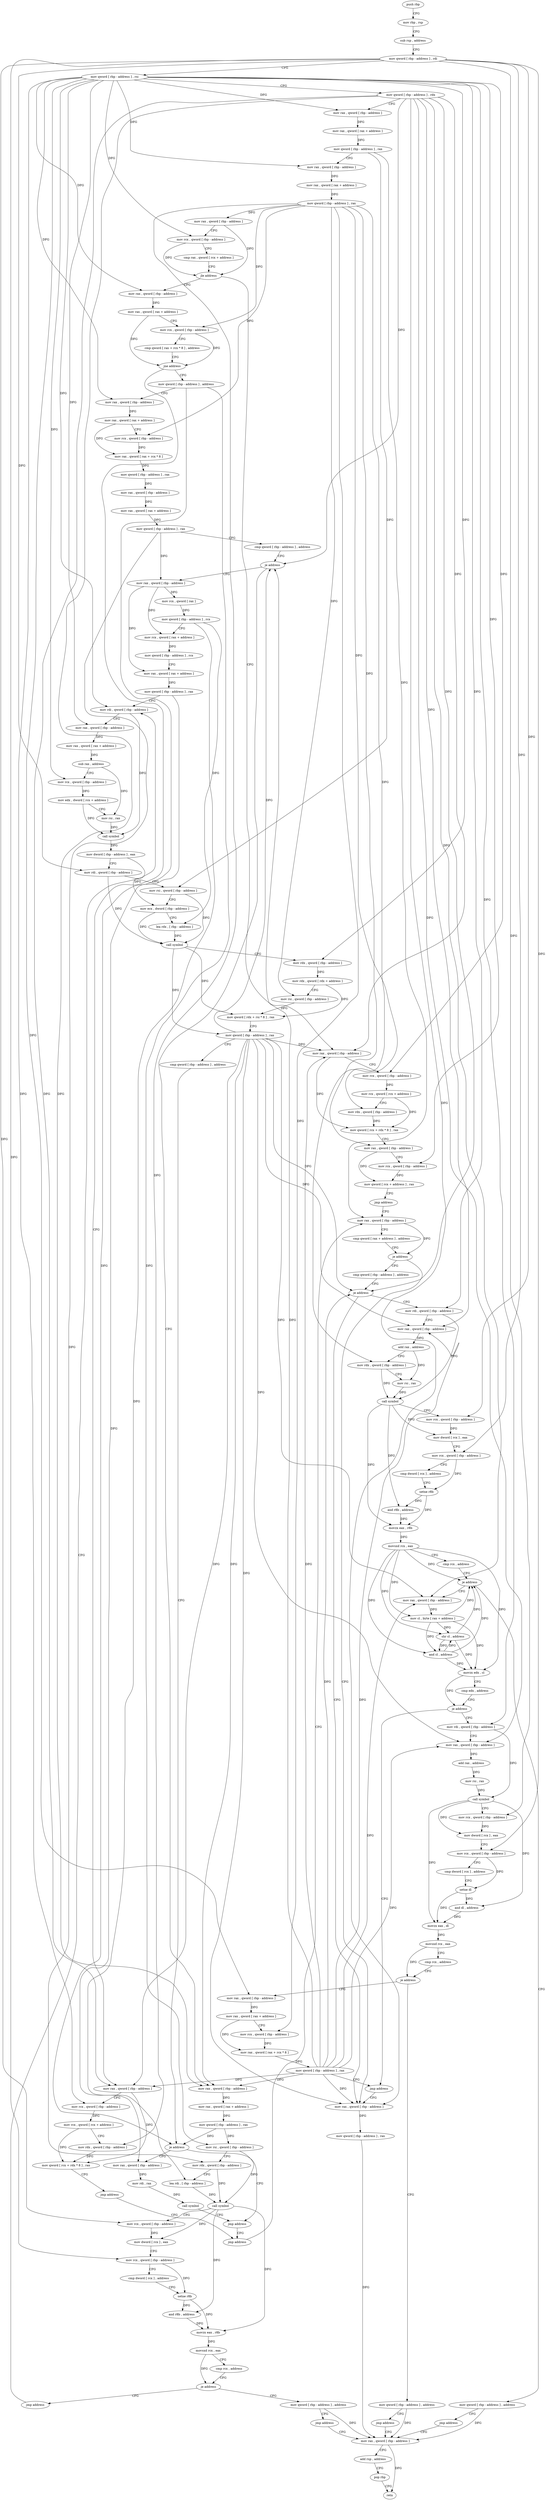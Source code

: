 digraph "func" {
"4324416" [label = "push rbp" ]
"4324417" [label = "mov rbp , rsp" ]
"4324420" [label = "sub rsp , address" ]
"4324424" [label = "mov qword [ rbp - address ] , rdi" ]
"4324428" [label = "mov qword [ rbp - address ] , rsi" ]
"4324432" [label = "mov qword [ rbp - address ] , rdx" ]
"4324436" [label = "mov rax , qword [ rbp - address ]" ]
"4324440" [label = "mov rax , qword [ rax + address ]" ]
"4324447" [label = "mov qword [ rbp - address ] , rax" ]
"4324451" [label = "mov rax , qword [ rbp - address ]" ]
"4324455" [label = "mov rax , qword [ rax + address ]" ]
"4324459" [label = "mov qword [ rbp - address ] , rax" ]
"4324463" [label = "mov rax , qword [ rbp - address ]" ]
"4324467" [label = "mov rcx , qword [ rbp - address ]" ]
"4324471" [label = "cmp rax , qword [ rcx + address ]" ]
"4324478" [label = "jle address" ]
"4324527" [label = "mov rax , qword [ rbp - address ]" ]
"4324484" [label = "mov rax , qword [ rbp - address ]" ]
"4324531" [label = "mov rax , qword [ rax + address ]" ]
"4324538" [label = "mov rcx , qword [ rbp - address ]" ]
"4324542" [label = "cmp qword [ rax + rcx * 8 ] , address" ]
"4324547" [label = "jne address" ]
"4324581" [label = "mov qword [ rbp - address ] , address" ]
"4324553" [label = "mov rax , qword [ rbp - address ]" ]
"4324488" [label = "mov rcx , qword [ rbp - address ]" ]
"4324492" [label = "mov rcx , qword [ rcx + address ]" ]
"4324499" [label = "mov rdx , qword [ rbp - address ]" ]
"4324503" [label = "mov qword [ rcx + rdx * 8 ] , rax" ]
"4324507" [label = "mov rax , qword [ rbp - address ]" ]
"4324511" [label = "mov rcx , qword [ rbp - address ]" ]
"4324515" [label = "mov qword [ rcx + address ] , rax" ]
"4324522" [label = "jmp address" ]
"4324862" [label = "mov rax , qword [ rbp - address ]" ]
"4324589" [label = "mov rax , qword [ rbp - address ]" ]
"4324593" [label = "mov rax , qword [ rax + address ]" ]
"4324600" [label = "mov rcx , qword [ rbp - address ]" ]
"4324604" [label = "mov rax , qword [ rax + rcx * 8 ]" ]
"4324608" [label = "mov qword [ rbp - address ] , rax" ]
"4324612" [label = "mov rax , qword [ rbp - address ]" ]
"4324616" [label = "mov rax , qword [ rax + address ]" ]
"4324620" [label = "mov qword [ rbp - address ] , rax" ]
"4324624" [label = "cmp qword [ rbp - address ] , address" ]
"4324629" [label = "je address" ]
"4324720" [label = "mov rax , qword [ rbp - address ]" ]
"4324635" [label = "mov rax , qword [ rbp - address ]" ]
"4324557" [label = "mov rcx , qword [ rbp - address ]" ]
"4324561" [label = "mov rcx , qword [ rcx + address ]" ]
"4324568" [label = "mov rdx , qword [ rbp - address ]" ]
"4324572" [label = "mov qword [ rcx + rdx * 8 ] , rax" ]
"4324576" [label = "jmp address" ]
"4324857" [label = "jmp address" ]
"4324866" [label = "cmp qword [ rax + address ] , address" ]
"4324874" [label = "je address" ]
"4325091" [label = "mov rax , qword [ rbp - address ]" ]
"4324880" [label = "cmp qword [ rbp - address ] , address" ]
"4324724" [label = "mov rcx , qword [ rax ]" ]
"4324727" [label = "mov qword [ rbp - address ] , rcx" ]
"4324731" [label = "mov rcx , qword [ rax + address ]" ]
"4324735" [label = "mov qword [ rbp - address ] , rcx" ]
"4324739" [label = "mov rax , qword [ rax + address ]" ]
"4324743" [label = "mov qword [ rbp - address ] , rax" ]
"4324747" [label = "mov rdi , qword [ rbp - address ]" ]
"4324639" [label = "mov rax , qword [ rax + address ]" ]
"4324643" [label = "mov qword [ rbp - address ] , rax" ]
"4324647" [label = "mov rsi , qword [ rbp - address ]" ]
"4324651" [label = "mov rdx , qword [ rbp - address ]" ]
"4324655" [label = "lea rdi , [ rbp - address ]" ]
"4324659" [label = "call symbol" ]
"4324664" [label = "mov rcx , qword [ rbp - address ]" ]
"4324668" [label = "mov dword [ rcx ] , eax" ]
"4324670" [label = "mov rcx , qword [ rbp - address ]" ]
"4324674" [label = "cmp dword [ rcx ] , address" ]
"4324677" [label = "setne r8b" ]
"4324681" [label = "and r8b , address" ]
"4324685" [label = "movzx eax , r8b" ]
"4324689" [label = "movsxd rcx , eax" ]
"4324692" [label = "cmp rcx , address" ]
"4324696" [label = "je address" ]
"4324715" [label = "jmp address" ]
"4324702" [label = "mov qword [ rbp - address ] , address" ]
"4325095" [label = "mov qword [ rbp - address ] , rax" ]
"4325099" [label = "mov rax , qword [ rbp - address ]" ]
"4324885" [label = "je address" ]
"4324891" [label = "mov rdi , qword [ rbp - address ]" ]
"4324852" [label = "jmp address" ]
"4324840" [label = "mov rax , qword [ rbp - address ]" ]
"4324844" [label = "mov rdi , rax" ]
"4324847" [label = "call symbol" ]
"4324710" [label = "jmp address" ]
"4324895" [label = "mov rax , qword [ rbp - address ]" ]
"4324899" [label = "add rax , address" ]
"4324905" [label = "mov rdx , qword [ rbp - address ]" ]
"4324909" [label = "mov rsi , rax" ]
"4324912" [label = "call symbol" ]
"4324917" [label = "mov rcx , qword [ rbp - address ]" ]
"4324921" [label = "mov dword [ rcx ] , eax" ]
"4324923" [label = "mov rcx , qword [ rbp - address ]" ]
"4324927" [label = "cmp dword [ rcx ] , address" ]
"4324930" [label = "setne r8b" ]
"4324934" [label = "and r8b , address" ]
"4324938" [label = "movzx eax , r8b" ]
"4324942" [label = "movsxd rcx , eax" ]
"4324945" [label = "cmp rcx , address" ]
"4324949" [label = "je address" ]
"4324968" [label = "mov rax , qword [ rbp - address ]" ]
"4324955" [label = "mov qword [ rbp - address ] , address" ]
"4324751" [label = "mov rax , qword [ rbp - address ]" ]
"4324755" [label = "mov rax , qword [ rax + address ]" ]
"4324759" [label = "sub rax , address" ]
"4324765" [label = "mov rcx , qword [ rbp - address ]" ]
"4324769" [label = "mov edx , dword [ rcx + address ]" ]
"4324775" [label = "mov rsi , rax" ]
"4324778" [label = "call symbol" ]
"4324783" [label = "mov dword [ rbp - address ] , eax" ]
"4324786" [label = "mov rdi , qword [ rbp - address ]" ]
"4324790" [label = "mov rsi , qword [ rbp - address ]" ]
"4324794" [label = "mov ecx , dword [ rbp - address ]" ]
"4324797" [label = "lea rdx , [ rbp - address ]" ]
"4324801" [label = "call symbol" ]
"4324806" [label = "mov rdx , qword [ rbp - address ]" ]
"4324810" [label = "mov rdx , qword [ rdx + address ]" ]
"4324817" [label = "mov rsi , qword [ rbp - address ]" ]
"4324821" [label = "mov qword [ rdx + rsi * 8 ] , rax" ]
"4324825" [label = "mov qword [ rbp - address ] , rax" ]
"4324829" [label = "cmp qword [ rbp - address ] , address" ]
"4324834" [label = "je address" ]
"4325103" [label = "add rsp , address" ]
"4325107" [label = "pop rbp" ]
"4325108" [label = "retn" ]
"4324972" [label = "mov cl , byte [ rax + address ]" ]
"4324975" [label = "shr cl , address" ]
"4324978" [label = "and cl , address" ]
"4324981" [label = "movzx edx , cl" ]
"4324984" [label = "cmp edx , address" ]
"4324987" [label = "je address" ]
"4325086" [label = "jmp address" ]
"4324993" [label = "mov rdi , qword [ rbp - address ]" ]
"4324963" [label = "jmp address" ]
"4324997" [label = "mov rax , qword [ rbp - address ]" ]
"4325001" [label = "add rax , address" ]
"4325007" [label = "mov rsi , rax" ]
"4325010" [label = "call symbol" ]
"4325015" [label = "mov rcx , qword [ rbp - address ]" ]
"4325019" [label = "mov dword [ rcx ] , eax" ]
"4325021" [label = "mov rcx , qword [ rbp - address ]" ]
"4325025" [label = "cmp dword [ rcx ] , address" ]
"4325028" [label = "setne dl" ]
"4325031" [label = "and dl , address" ]
"4325034" [label = "movzx eax , dl" ]
"4325037" [label = "movsxd rcx , eax" ]
"4325040" [label = "cmp rcx , address" ]
"4325044" [label = "je address" ]
"4325063" [label = "mov rax , qword [ rbp - address ]" ]
"4325050" [label = "mov qword [ rbp - address ] , address" ]
"4325067" [label = "mov rax , qword [ rax + address ]" ]
"4325074" [label = "mov rcx , qword [ rbp - address ]" ]
"4325078" [label = "mov rax , qword [ rax + rcx * 8 ]" ]
"4325082" [label = "mov qword [ rbp - address ] , rax" ]
"4325058" [label = "jmp address" ]
"4324416" -> "4324417" [ label = "CFG" ]
"4324417" -> "4324420" [ label = "CFG" ]
"4324420" -> "4324424" [ label = "CFG" ]
"4324424" -> "4324428" [ label = "CFG" ]
"4324424" -> "4324664" [ label = "DFG" ]
"4324424" -> "4324670" [ label = "DFG" ]
"4324424" -> "4324786" [ label = "DFG" ]
"4324424" -> "4324917" [ label = "DFG" ]
"4324424" -> "4324923" [ label = "DFG" ]
"4324424" -> "4325015" [ label = "DFG" ]
"4324424" -> "4325021" [ label = "DFG" ]
"4324428" -> "4324432" [ label = "CFG" ]
"4324428" -> "4324436" [ label = "DFG" ]
"4324428" -> "4324451" [ label = "DFG" ]
"4324428" -> "4324467" [ label = "DFG" ]
"4324428" -> "4324527" [ label = "DFG" ]
"4324428" -> "4324488" [ label = "DFG" ]
"4324428" -> "4324511" [ label = "DFG" ]
"4324428" -> "4324589" [ label = "DFG" ]
"4324428" -> "4324557" [ label = "DFG" ]
"4324428" -> "4324747" [ label = "DFG" ]
"4324428" -> "4324751" [ label = "DFG" ]
"4324428" -> "4324765" [ label = "DFG" ]
"4324428" -> "4324806" [ label = "DFG" ]
"4324428" -> "4324891" [ label = "DFG" ]
"4324428" -> "4324993" [ label = "DFG" ]
"4324428" -> "4325063" [ label = "DFG" ]
"4324432" -> "4324436" [ label = "CFG" ]
"4324432" -> "4324484" [ label = "DFG" ]
"4324432" -> "4324629" [ label = "DFG" ]
"4324432" -> "4324553" [ label = "DFG" ]
"4324432" -> "4324635" [ label = "DFG" ]
"4324432" -> "4325091" [ label = "DFG" ]
"4324432" -> "4324885" [ label = "DFG" ]
"4324432" -> "4324895" [ label = "DFG" ]
"4324432" -> "4324968" [ label = "DFG" ]
"4324432" -> "4324997" [ label = "DFG" ]
"4324436" -> "4324440" [ label = "DFG" ]
"4324440" -> "4324447" [ label = "DFG" ]
"4324447" -> "4324451" [ label = "CFG" ]
"4324447" -> "4324862" [ label = "DFG" ]
"4324447" -> "4324790" [ label = "DFG" ]
"4324451" -> "4324455" [ label = "DFG" ]
"4324455" -> "4324459" [ label = "DFG" ]
"4324459" -> "4324463" [ label = "DFG" ]
"4324459" -> "4324538" [ label = "DFG" ]
"4324459" -> "4324499" [ label = "DFG" ]
"4324459" -> "4324507" [ label = "DFG" ]
"4324459" -> "4324600" [ label = "DFG" ]
"4324459" -> "4324568" [ label = "DFG" ]
"4324459" -> "4324817" [ label = "DFG" ]
"4324459" -> "4324905" [ label = "DFG" ]
"4324459" -> "4325074" [ label = "DFG" ]
"4324463" -> "4324467" [ label = "CFG" ]
"4324463" -> "4324478" [ label = "DFG" ]
"4324467" -> "4324471" [ label = "CFG" ]
"4324467" -> "4324478" [ label = "DFG" ]
"4324471" -> "4324478" [ label = "CFG" ]
"4324478" -> "4324527" [ label = "CFG" ]
"4324478" -> "4324484" [ label = "CFG" ]
"4324527" -> "4324531" [ label = "DFG" ]
"4324484" -> "4324488" [ label = "CFG" ]
"4324484" -> "4324503" [ label = "DFG" ]
"4324531" -> "4324538" [ label = "CFG" ]
"4324531" -> "4324547" [ label = "DFG" ]
"4324538" -> "4324542" [ label = "CFG" ]
"4324538" -> "4324547" [ label = "DFG" ]
"4324542" -> "4324547" [ label = "CFG" ]
"4324547" -> "4324581" [ label = "CFG" ]
"4324547" -> "4324553" [ label = "CFG" ]
"4324581" -> "4324589" [ label = "CFG" ]
"4324581" -> "4324647" [ label = "DFG" ]
"4324581" -> "4324834" [ label = "DFG" ]
"4324553" -> "4324557" [ label = "CFG" ]
"4324553" -> "4324572" [ label = "DFG" ]
"4324488" -> "4324492" [ label = "DFG" ]
"4324492" -> "4324499" [ label = "CFG" ]
"4324492" -> "4324503" [ label = "DFG" ]
"4324499" -> "4324503" [ label = "DFG" ]
"4324503" -> "4324507" [ label = "CFG" ]
"4324507" -> "4324511" [ label = "CFG" ]
"4324507" -> "4324515" [ label = "DFG" ]
"4324511" -> "4324515" [ label = "DFG" ]
"4324515" -> "4324522" [ label = "CFG" ]
"4324522" -> "4324862" [ label = "CFG" ]
"4324862" -> "4324866" [ label = "CFG" ]
"4324862" -> "4324874" [ label = "DFG" ]
"4324589" -> "4324593" [ label = "DFG" ]
"4324593" -> "4324600" [ label = "CFG" ]
"4324593" -> "4324604" [ label = "DFG" ]
"4324600" -> "4324604" [ label = "DFG" ]
"4324604" -> "4324608" [ label = "DFG" ]
"4324608" -> "4324612" [ label = "DFG" ]
"4324612" -> "4324616" [ label = "DFG" ]
"4324616" -> "4324620" [ label = "DFG" ]
"4324620" -> "4324624" [ label = "CFG" ]
"4324620" -> "4324720" [ label = "DFG" ]
"4324620" -> "4324651" [ label = "DFG" ]
"4324624" -> "4324629" [ label = "CFG" ]
"4324629" -> "4324720" [ label = "CFG" ]
"4324629" -> "4324635" [ label = "CFG" ]
"4324720" -> "4324724" [ label = "DFG" ]
"4324720" -> "4324731" [ label = "DFG" ]
"4324720" -> "4324739" [ label = "DFG" ]
"4324635" -> "4324639" [ label = "DFG" ]
"4324557" -> "4324561" [ label = "DFG" ]
"4324561" -> "4324568" [ label = "CFG" ]
"4324561" -> "4324572" [ label = "DFG" ]
"4324568" -> "4324572" [ label = "DFG" ]
"4324572" -> "4324576" [ label = "CFG" ]
"4324576" -> "4324857" [ label = "CFG" ]
"4324857" -> "4324862" [ label = "CFG" ]
"4324866" -> "4324874" [ label = "CFG" ]
"4324874" -> "4325091" [ label = "CFG" ]
"4324874" -> "4324880" [ label = "CFG" ]
"4325091" -> "4325095" [ label = "DFG" ]
"4324880" -> "4324885" [ label = "CFG" ]
"4324724" -> "4324727" [ label = "DFG" ]
"4324727" -> "4324731" [ label = "CFG" ]
"4324727" -> "4324655" [ label = "DFG" ]
"4324727" -> "4324797" [ label = "DFG" ]
"4324731" -> "4324735" [ label = "DFG" ]
"4324735" -> "4324739" [ label = "CFG" ]
"4324739" -> "4324743" [ label = "DFG" ]
"4324743" -> "4324747" [ label = "CFG" ]
"4324743" -> "4324840" [ label = "DFG" ]
"4324747" -> "4324751" [ label = "CFG" ]
"4324747" -> "4324778" [ label = "DFG" ]
"4324639" -> "4324643" [ label = "DFG" ]
"4324643" -> "4324647" [ label = "DFG" ]
"4324643" -> "4324834" [ label = "DFG" ]
"4324647" -> "4324651" [ label = "CFG" ]
"4324647" -> "4324659" [ label = "DFG" ]
"4324651" -> "4324655" [ label = "CFG" ]
"4324651" -> "4324659" [ label = "DFG" ]
"4324655" -> "4324659" [ label = "DFG" ]
"4324659" -> "4324664" [ label = "CFG" ]
"4324659" -> "4324668" [ label = "DFG" ]
"4324659" -> "4324681" [ label = "DFG" ]
"4324659" -> "4324685" [ label = "DFG" ]
"4324664" -> "4324668" [ label = "DFG" ]
"4324668" -> "4324670" [ label = "CFG" ]
"4324670" -> "4324674" [ label = "CFG" ]
"4324670" -> "4324677" [ label = "DFG" ]
"4324674" -> "4324677" [ label = "CFG" ]
"4324677" -> "4324681" [ label = "DFG" ]
"4324677" -> "4324685" [ label = "DFG" ]
"4324681" -> "4324685" [ label = "DFG" ]
"4324685" -> "4324689" [ label = "DFG" ]
"4324689" -> "4324692" [ label = "CFG" ]
"4324689" -> "4324696" [ label = "DFG" ]
"4324692" -> "4324696" [ label = "CFG" ]
"4324696" -> "4324715" [ label = "CFG" ]
"4324696" -> "4324702" [ label = "CFG" ]
"4324715" -> "4324747" [ label = "CFG" ]
"4324702" -> "4324710" [ label = "CFG" ]
"4324702" -> "4325099" [ label = "DFG" ]
"4325095" -> "4325099" [ label = "DFG" ]
"4325099" -> "4325103" [ label = "CFG" ]
"4325099" -> "4325108" [ label = "DFG" ]
"4324885" -> "4325091" [ label = "CFG" ]
"4324885" -> "4324891" [ label = "CFG" ]
"4324891" -> "4324895" [ label = "CFG" ]
"4324891" -> "4324912" [ label = "DFG" ]
"4324852" -> "4324857" [ label = "CFG" ]
"4324840" -> "4324844" [ label = "DFG" ]
"4324844" -> "4324847" [ label = "DFG" ]
"4324847" -> "4324852" [ label = "CFG" ]
"4324710" -> "4325099" [ label = "CFG" ]
"4324895" -> "4324899" [ label = "DFG" ]
"4324899" -> "4324905" [ label = "CFG" ]
"4324899" -> "4324909" [ label = "DFG" ]
"4324905" -> "4324909" [ label = "CFG" ]
"4324905" -> "4324912" [ label = "DFG" ]
"4324909" -> "4324912" [ label = "DFG" ]
"4324912" -> "4324917" [ label = "CFG" ]
"4324912" -> "4324921" [ label = "DFG" ]
"4324912" -> "4324934" [ label = "DFG" ]
"4324912" -> "4324938" [ label = "DFG" ]
"4324917" -> "4324921" [ label = "DFG" ]
"4324921" -> "4324923" [ label = "CFG" ]
"4324923" -> "4324927" [ label = "CFG" ]
"4324923" -> "4324930" [ label = "DFG" ]
"4324927" -> "4324930" [ label = "CFG" ]
"4324930" -> "4324934" [ label = "DFG" ]
"4324930" -> "4324938" [ label = "DFG" ]
"4324934" -> "4324938" [ label = "DFG" ]
"4324938" -> "4324942" [ label = "DFG" ]
"4324942" -> "4324945" [ label = "CFG" ]
"4324942" -> "4324949" [ label = "DFG" ]
"4324942" -> "4324972" [ label = "DFG" ]
"4324942" -> "4324975" [ label = "DFG" ]
"4324942" -> "4324978" [ label = "DFG" ]
"4324942" -> "4324981" [ label = "DFG" ]
"4324945" -> "4324949" [ label = "CFG" ]
"4324949" -> "4324968" [ label = "CFG" ]
"4324949" -> "4324955" [ label = "CFG" ]
"4324968" -> "4324972" [ label = "DFG" ]
"4324955" -> "4324963" [ label = "CFG" ]
"4324955" -> "4325099" [ label = "DFG" ]
"4324751" -> "4324755" [ label = "DFG" ]
"4324755" -> "4324759" [ label = "DFG" ]
"4324759" -> "4324765" [ label = "CFG" ]
"4324759" -> "4324775" [ label = "DFG" ]
"4324765" -> "4324769" [ label = "DFG" ]
"4324769" -> "4324775" [ label = "CFG" ]
"4324769" -> "4324778" [ label = "DFG" ]
"4324775" -> "4324778" [ label = "DFG" ]
"4324778" -> "4324783" [ label = "DFG" ]
"4324783" -> "4324786" [ label = "CFG" ]
"4324783" -> "4324794" [ label = "DFG" ]
"4324786" -> "4324790" [ label = "CFG" ]
"4324786" -> "4324801" [ label = "DFG" ]
"4324790" -> "4324794" [ label = "CFG" ]
"4324790" -> "4324801" [ label = "DFG" ]
"4324794" -> "4324797" [ label = "CFG" ]
"4324794" -> "4324801" [ label = "DFG" ]
"4324797" -> "4324801" [ label = "DFG" ]
"4324801" -> "4324806" [ label = "CFG" ]
"4324801" -> "4324821" [ label = "DFG" ]
"4324801" -> "4324825" [ label = "DFG" ]
"4324806" -> "4324810" [ label = "DFG" ]
"4324810" -> "4324817" [ label = "CFG" ]
"4324810" -> "4324821" [ label = "DFG" ]
"4324817" -> "4324821" [ label = "DFG" ]
"4324821" -> "4324825" [ label = "CFG" ]
"4324825" -> "4324829" [ label = "CFG" ]
"4324825" -> "4324484" [ label = "DFG" ]
"4324825" -> "4324629" [ label = "DFG" ]
"4324825" -> "4324553" [ label = "DFG" ]
"4324825" -> "4324635" [ label = "DFG" ]
"4324825" -> "4325091" [ label = "DFG" ]
"4324825" -> "4324885" [ label = "DFG" ]
"4324825" -> "4324895" [ label = "DFG" ]
"4324825" -> "4324968" [ label = "DFG" ]
"4324825" -> "4324997" [ label = "DFG" ]
"4324829" -> "4324834" [ label = "CFG" ]
"4324834" -> "4324852" [ label = "CFG" ]
"4324834" -> "4324840" [ label = "CFG" ]
"4325103" -> "4325107" [ label = "CFG" ]
"4325107" -> "4325108" [ label = "CFG" ]
"4324972" -> "4324975" [ label = "DFG" ]
"4324972" -> "4324949" [ label = "DFG" ]
"4324972" -> "4324978" [ label = "DFG" ]
"4324972" -> "4324981" [ label = "DFG" ]
"4324975" -> "4324978" [ label = "DFG" ]
"4324975" -> "4324949" [ label = "DFG" ]
"4324975" -> "4324981" [ label = "DFG" ]
"4324978" -> "4324981" [ label = "DFG" ]
"4324978" -> "4324949" [ label = "DFG" ]
"4324978" -> "4324975" [ label = "DFG" ]
"4324981" -> "4324984" [ label = "CFG" ]
"4324981" -> "4324987" [ label = "DFG" ]
"4324984" -> "4324987" [ label = "CFG" ]
"4324987" -> "4325086" [ label = "CFG" ]
"4324987" -> "4324993" [ label = "CFG" ]
"4325086" -> "4325091" [ label = "CFG" ]
"4324993" -> "4324997" [ label = "CFG" ]
"4324993" -> "4325010" [ label = "DFG" ]
"4324963" -> "4325099" [ label = "CFG" ]
"4324997" -> "4325001" [ label = "DFG" ]
"4325001" -> "4325007" [ label = "DFG" ]
"4325007" -> "4325010" [ label = "DFG" ]
"4325010" -> "4325015" [ label = "CFG" ]
"4325010" -> "4325019" [ label = "DFG" ]
"4325010" -> "4325031" [ label = "DFG" ]
"4325010" -> "4325034" [ label = "DFG" ]
"4325015" -> "4325019" [ label = "DFG" ]
"4325019" -> "4325021" [ label = "CFG" ]
"4325021" -> "4325025" [ label = "CFG" ]
"4325021" -> "4325028" [ label = "DFG" ]
"4325025" -> "4325028" [ label = "CFG" ]
"4325028" -> "4325031" [ label = "DFG" ]
"4325028" -> "4325034" [ label = "DFG" ]
"4325031" -> "4325034" [ label = "DFG" ]
"4325034" -> "4325037" [ label = "DFG" ]
"4325037" -> "4325040" [ label = "CFG" ]
"4325037" -> "4325044" [ label = "DFG" ]
"4325040" -> "4325044" [ label = "CFG" ]
"4325044" -> "4325063" [ label = "CFG" ]
"4325044" -> "4325050" [ label = "CFG" ]
"4325063" -> "4325067" [ label = "DFG" ]
"4325050" -> "4325058" [ label = "CFG" ]
"4325050" -> "4325099" [ label = "DFG" ]
"4325067" -> "4325074" [ label = "CFG" ]
"4325067" -> "4325078" [ label = "DFG" ]
"4325074" -> "4325078" [ label = "DFG" ]
"4325078" -> "4325082" [ label = "DFG" ]
"4325082" -> "4325086" [ label = "CFG" ]
"4325082" -> "4324484" [ label = "DFG" ]
"4325082" -> "4324629" [ label = "DFG" ]
"4325082" -> "4324553" [ label = "DFG" ]
"4325082" -> "4324635" [ label = "DFG" ]
"4325082" -> "4325091" [ label = "DFG" ]
"4325082" -> "4324885" [ label = "DFG" ]
"4325082" -> "4324895" [ label = "DFG" ]
"4325082" -> "4324968" [ label = "DFG" ]
"4325082" -> "4324997" [ label = "DFG" ]
"4325058" -> "4325099" [ label = "CFG" ]
}
